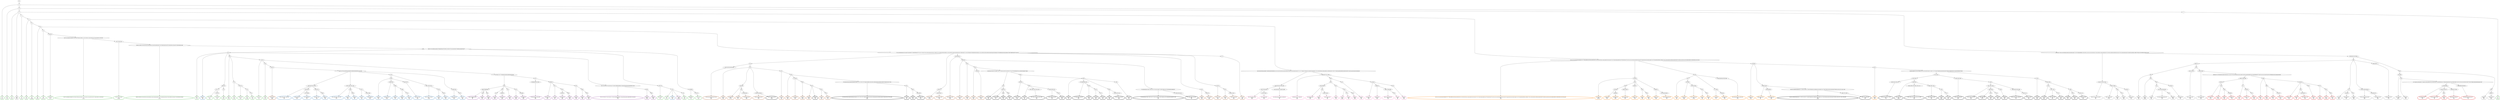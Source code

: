 digraph T {
	{
		rank=same
		493 [penwidth=3,colorscheme=set19,color=3,label="0_P\nP\n6.4%"]
		491 [penwidth=3,colorscheme=set19,color=3,label="1;3_P\nP\n7.6%"]
		489 [penwidth=3,colorscheme=set19,color=3,label="5_P\nP\n4.5%"]
		487 [penwidth=3,colorscheme=set19,color=3,label="7_P\nP\n5.1%"]
		485 [penwidth=3,colorscheme=set19,color=3,label="11_P\nP\n4.1%"]
		483 [penwidth=3,colorscheme=set19,color=3,label="15_P\nP\n0.069%"]
		481 [penwidth=3,colorscheme=set19,color=3,label="20_P\nP\n0.97%"]
		479 [penwidth=3,colorscheme=set19,color=3,label="22_P\nP\n0.077%"]
		477 [penwidth=3,colorscheme=set19,color=3,label="24;28;32_P\nP\n0.11%"]
		475 [penwidth=3,colorscheme=set19,color=3,label="34;37;41;46;48;52;66;69;75;87;95;97;99;102;108;111;113;118;121;124;130;132;137;140;149;151;159;162_P\nP\n0.14%"]
		473 [penwidth=3,colorscheme=set19,color=3,label="176;179;182;193_P\nP\n0.065%"]
		471 [penwidth=3,colorscheme=set19,color=3,label="198;201;208;213;216;220;225;229;238;241;245;256;266;269;273;276;280;285;292;297;305;309;313;324;327;329;338;342;348_P\nP\n0.15%"]
		468 [penwidth=3,colorscheme=set19,color=3,label="681_P\nP\n4.1%"]
		465 [penwidth=3,colorscheme=set19,color=3,label="707;717_P\nP\n1.2%"]
		463 [penwidth=3,colorscheme=set19,color=3,label="724;733_P\nP\n5.7%"]
		461 [penwidth=3,colorscheme=set19,color=3,label="716_P\nP\n9.2%"]
		459 [penwidth=3,colorscheme=set19,color=3,label="695_P\nP\n3.9%"]
		457 [penwidth=3,colorscheme=set19,color=3,label="701_P\nP\n2.9%"]
		455 [penwidth=3,colorscheme=set19,color=3,label="706;715_P\nP\n4.3%"]
		453 [penwidth=3,colorscheme=set19,color=3,label="732_P\nP\n0.19%"]
		451 [penwidth=3,colorscheme=set19,color=3,label="741_P\nP\n7.2%"]
		449 [penwidth=3,colorscheme=set19,color=3,label="714;731_P\nP\n1.1%"]
		447 [penwidth=3,colorscheme=set19,color=3,label="740_P\nP\n6.2%"]
		445 [penwidth=3,colorscheme=set19,color=3,label="687;700_P\nP\n2.7%"]
		443 [penwidth=3,colorscheme=set19,color=3,label="723_P\nP\n4.7%"]
		441 [penwidth=3,colorscheme=set19,color=3,label="729_P\nP\n5.4%"]
		439 [penwidth=3,colorscheme=set19,color=3,label="694;699_P\nP\n1.2%"]
		437 [penwidth=3,colorscheme=set19,color=3,label="704;712_P\nP\n5.5%"]
		435 [penwidth=3,colorscheme=set19,color=3,label="2_P\nP\n5.6%"]
		434 [penwidth=3,colorscheme=set19,color=2,label="681_M1\nM1\n1.8%"]
		430 [penwidth=3,colorscheme=set19,color=2,label="1026;1030;1037;1042_M1\nM1\n2.1%"]
		428 [penwidth=3,colorscheme=set19,color=2,label="1049;1065_M1\nM1\n4.2%"]
		426 [penwidth=3,colorscheme=set19,color=2,label="1073;1089_M1\nM1\n11%"]
		424 [penwidth=3,colorscheme=set19,color=2,label="1058;1072_M1\nM1\n2.9%"]
		422 [penwidth=3,colorscheme=set19,color=2,label="1083_M1\nM1\n7.6%"]
		420 [penwidth=3,colorscheme=set19,color=2,label="1032;1036;1041;1057_M1\nM1\n3.7%"]
		418 [penwidth=3,colorscheme=set19,color=2,label="1064_M1\nM1\n2.2%"]
		416 [penwidth=3,colorscheme=set19,color=2,label="1082_M1\nM1\n6%"]
		414 [penwidth=3,colorscheme=set19,color=2,label="1071_M1\nM1\n1.2%"]
		412 [penwidth=3,colorscheme=set19,color=2,label="1081;1096_M1\nM1\n5.5%"]
		409 [penwidth=3,colorscheme=set19,color=2,label="1040_M1\nM1\n3.2%"]
		407 [penwidth=3,colorscheme=set19,color=2,label="1048;1056_M1\nM1\n0.32%"]
		405 [penwidth=3,colorscheme=set19,color=2,label="1080_M1\nM1\n4.7%"]
		403 [penwidth=3,colorscheme=set19,color=2,label="1088_M1\nM1\n3.9%"]
		401 [penwidth=3,colorscheme=set19,color=2,label="1101_M1\nM1\n7.4%"]
		399 [penwidth=3,colorscheme=set19,color=2,label="1063;1079_M1\nM1\n5.4%"]
		397 [penwidth=3,colorscheme=set19,color=2,label="1047;1055;1070_M1\nM1\n0.22%"]
		395 [penwidth=3,colorscheme=set19,color=2,label="1078_M1\nM1\n8.3%"]
		393 [penwidth=3,colorscheme=set19,color=2,label="1095_M1\nM1\n6.2%"]
		391 [penwidth=3,colorscheme=set19,color=2,label="1046;1054_M1\nM1\n4.3%"]
		389 [penwidth=3,colorscheme=set19,color=2,label="1087_M1\nM1\n5.8%"]
		388 [penwidth=3,colorscheme=set19,color=2,label="723_M1\nM1\n2.4%"]
		384 [penwidth=3,colorscheme=set19,color=8,label="387;397;406;416_M2\nM2\n3.9%"]
		382 [penwidth=3,colorscheme=set19,color=8,label="427;451;458_M2\nM2\n5.7%"]
		380 [penwidth=3,colorscheme=set19,color=8,label="415;426;450;457;468;476;490_M2\nM2\n7%"]
		378 [penwidth=3,colorscheme=set19,color=8,label="356;360;372;377;380_M2\nM2\n4.4%"]
		374 [penwidth=3,colorscheme=set19,color=8,label="425;436;444_M2\nM2\n4.2%"]
		372 [penwidth=3,colorscheme=set19,color=8,label="449_M2\nM2\n2.5%"]
		370 [penwidth=3,colorscheme=set19,color=8,label="456;475;481_M2\nM2\n11%"]
		368 [penwidth=3,colorscheme=set19,color=8,label="443_M2\nM2\n2.1%"]
		366 [penwidth=3,colorscheme=set19,color=8,label="467_M2\nM2\n0.65%"]
		364 [penwidth=3,colorscheme=set19,color=8,label="474_M2\nM2\n11%"]
		362 [penwidth=3,colorscheme=set19,color=8,label="489_M2\nM2\n6.8%"]
		360 [penwidth=3,colorscheme=set19,color=8,label="435_M2\nM2\n13%"]
		358 [penwidth=3,colorscheme=set19,color=8,label="424;434_M2\nM2\n2.2%"]
		356 [penwidth=3,colorscheme=set19,color=8,label="448;455_M2\nM2\n9.4%"]
		354 [penwidth=3,colorscheme=set19,color=8,label="466;473;480;488_M2\nM2\n1.4%"]
		352 [penwidth=3,colorscheme=set19,color=8,label="502_M2\nM2\n6%"]
		350 [penwidth=3,colorscheme=set19,color=8,label="465_M2\nM2\n8.5%"]
		347 [penwidth=3,colorscheme=set19,color=9,label="334;337;341;347;352_M3\nM3\n3%"]
		345 [penwidth=3,colorscheme=set19,color=9,label="362;370;384_M3\nM3\n0.71%"]
		343 [penwidth=3,colorscheme=set19,color=9,label="395_M3\nM3\n2.3%"]
		341 [penwidth=3,colorscheme=set19,color=9,label="413_M3\nM3\n5.4%"]
		339 [penwidth=3,colorscheme=set19,color=9,label="440;447_M3\nM3\n5%"]
		334 [penwidth=3,colorscheme=set19,color=9,label="383_M3\nM3\n1.8%"]
		332 [penwidth=3,colorscheme=set19,color=9,label="394_M3\nM3\n0.88%"]
		329 [penwidth=3,colorscheme=set19,color=9,label="412_M3\nM3\n1.8%"]
		327 [penwidth=3,colorscheme=set19,color=9,label="421;433;439;446;462_M3\nM3\n1.1%"]
		325 [penwidth=3,colorscheme=set19,color=9,label="484_M3\nM3\n5.3%"]
		323 [penwidth=3,colorscheme=set19,color=9,label="420;432_M3\nM3\n5%"]
		320 [penwidth=3,colorscheme=set19,color=9,label="401;411;431_M3\nM3\n7.5%"]
		318 [penwidth=3,colorscheme=set19,color=9,label="410;419;430_M3\nM3\n6.2%"]
		316 [penwidth=3,colorscheme=set19,color=9,label="373_M3\nM3\n3.4%"]
		314 [penwidth=3,colorscheme=set19,color=9,label="382;392_M3\nM3\n11%"]
		312 [penwidth=3,colorscheme=set19,color=9,label="418_M3\nM3\n5.9%"]
		310 [penwidth=3,colorscheme=set19,color=9,label="378;391;400;409;429_M3\nM3\n4.6%"]
		308 [penwidth=3,colorscheme=set19,color=9,label="445;460;470_M3\nM3\n5.9%"]
		306 [penwidth=3,colorscheme=set19,color=9,label="390;408;437_M3\nM3\n5.1%"]
		303 [penwidth=3,colorscheme=set19,color=9,label="381;389_M3\nM3\n0.61%"]
		301 [penwidth=3,colorscheme=set19,color=9,label="399_M3\nM3\n5.2%"]
		299 [penwidth=3,colorscheme=set19,color=9,label="388_M3\nM3\n2.3%"]
		297 [penwidth=3,colorscheme=set19,color=9,label="398;407_M3\nM3\n6.5%"]
		296 [penwidth=3,colorscheme=set19,color=9,label="5_M3\nM3\n3.3%"]
		295 [penwidth=3,colorscheme=set19,color=7,label="758;762_M4\nM4\n0.38%"]
		291 [penwidth=3,colorscheme=set19,color=7,label="522;525;535;565;583;597_M4\nM4\n5.9%"]
		289 [penwidth=3,colorscheme=set19,color=7,label="524_M4\nM4\n3.5%"]
		287 [penwidth=3,colorscheme=set19,color=7,label="534;538_M4\nM4\n0.77%"]
		285 [penwidth=3,colorscheme=set19,color=7,label="564_M4\nM4\n3%"]
		283 [penwidth=3,colorscheme=set19,color=7,label="576;582;623_M4\nM4\n6.8%"]
		281 [penwidth=3,colorscheme=set19,color=7,label="543;555;563;581_M4\nM4\n5.1%"]
		279 [penwidth=3,colorscheme=set19,color=7,label="547_M4\nM4\n1.4%"]
		277 [penwidth=3,colorscheme=set19,color=7,label="562_M4\nM4\n2.6%"]
		275 [penwidth=3,colorscheme=set19,color=7,label="575;580_M4\nM4\n3.5%"]
		273 [penwidth=3,colorscheme=set19,color=7,label="596_M4\nM4\n0.25%"]
		271 [penwidth=3,colorscheme=set19,color=7,label="605_M4\nM4\n3.4%"]
		269 [penwidth=3,colorscheme=set19,color=7,label="613_M4\nM4\n5.3%"]
		267 [penwidth=3,colorscheme=set19,color=7,label="622_M4\nM4\n5.1%"]
		265 [penwidth=3,colorscheme=set19,color=7,label="530;537_M4\nM4\n0.72%"]
		263 [penwidth=3,colorscheme=set19,color=7,label="542;561;621_M4\nM4\n7.5%"]
		261 [penwidth=3,colorscheme=set19,color=7,label="533;536;541_M4\nM4\n0.32%"]
		259 [penwidth=3,colorscheme=set19,color=7,label="546;554_M4\nM4\n3.8%"]
		257 [penwidth=3,colorscheme=set19,color=7,label="593_M4\nM4\n2.7%"]
		255 [penwidth=3,colorscheme=set19,color=7,label="612_M4\nM4\n6.4%"]
		253 [penwidth=3,colorscheme=set19,color=7,label="631;641_M4\nM4\n5.2%"]
		251 [penwidth=3,colorscheme=set19,color=7,label="540_M4\nM4\n2.9%"]
		249 [penwidth=3,colorscheme=set19,color=7,label="560;573_M4\nM4\n6.8%"]
		247 [penwidth=3,colorscheme=set19,color=7,label="553;572_M4\nM4\n2.6%"]
		245 [penwidth=3,colorscheme=set19,color=7,label="592_M4\nM4\n1.1%"]
		243 [penwidth=3,colorscheme=set19,color=7,label="603;611;619_M4\nM4\n6.2%"]
		241 [penwidth=3,colorscheme=set19,color=7,label="571_M4\nM4\n6.9%"]
		239 [penwidth=3,colorscheme=set19,color=5,label="8;10;12;13;14;35;43;50;58;60;70;77;79;81;89;92;100;104;106;109;115;119;129;133;141;144;148;150;155;165;173;175;183;184;188;192;197;200;203;207;210;212;215;219;224;228;232;235;237;244;250;252;255;262;264;272;275;294;296;299;301;308;317;321;323;326;332;339;343;349;359;375;403;414;422;441;453;485;496;501;506;508;516;519;526_M5\nM5\n1.3%"]
		237 [penwidth=3,colorscheme=set19,color=5,label="544;549_M5\nM5\n0.012%"]
		233 [penwidth=3,colorscheme=set19,color=5,label="578;589_M5\nM5\n3.5%"]
		231 [penwidth=3,colorscheme=set19,color=5,label="628;639_M5\nM5\n6.2%"]
		229 [penwidth=3,colorscheme=set19,color=5,label="609;616;638_M5\nM5\n5.1%"]
		227 [penwidth=3,colorscheme=set19,color=5,label="608;627_M5\nM5\n6.1%"]
		225 [penwidth=3,colorscheme=set19,color=5,label="626_M5\nM5\n1.5%"]
		223 [penwidth=3,colorscheme=set19,color=5,label="654_M5\nM5\n7.4%"]
		221 [penwidth=3,colorscheme=set19,color=5,label="588;601_M5\nM5\n3.8%"]
		219 [penwidth=3,colorscheme=set19,color=5,label="637;645;653;662_M5\nM5\n9%"]
		216 [penwidth=3,colorscheme=set19,color=5,label="567_M5\nM5\n1.4%"]
		214 [penwidth=3,colorscheme=set19,color=5,label="587;600_M5\nM5\n0.34%"]
		212 [penwidth=3,colorscheme=set19,color=5,label="607;615;636_M5\nM5\n0.73%"]
		210 [penwidth=3,colorscheme=set19,color=5,label="661_M5\nM5\n4%"]
		208 [penwidth=3,colorscheme=set19,color=5,label="665_M5\nM5\n5%"]
		206 [penwidth=3,colorscheme=set19,color=5,label="577;586_M5\nM5\n7%"]
		204 [penwidth=3,colorscheme=set19,color=5,label="625;644_M5\nM5\n7.5%"]
		202 [penwidth=3,colorscheme=set19,color=5,label="585;599;606;635;652;660_M5\nM5\n6.7%"]
		200 [penwidth=3,colorscheme=set19,color=5,label="566;584_M5\nM5\n5.2%"]
		198 [penwidth=3,colorscheme=set19,color=5,label="598;614;634_M5\nM5\n3%"]
		196 [penwidth=3,colorscheme=set19,color=5,label="650;659;664_M5\nM5\n5.6%"]
		194 [penwidth=3,colorscheme=set19,color=5,label="624_M5\nM5\n9.5%"]
		190 [penwidth=3,colorscheme=set19,color=4,label="864;879;888;895_M6\nM6\n2%"]
		188 [penwidth=3,colorscheme=set19,color=4,label="949_M6\nM6\n6%"]
		186 [penwidth=3,colorscheme=set19,color=4,label="962_M6\nM6\n8.9%"]
		183 [penwidth=3,colorscheme=set19,color=4,label="914_M6\nM6\n6.5%"]
		181 [penwidth=3,colorscheme=set19,color=4,label="926;935_M6\nM6\n6.4%"]
		179 [penwidth=3,colorscheme=set19,color=4,label="913_M6\nM6\n7.9%"]
		177 [penwidth=3,colorscheme=set19,color=4,label="925_M6\nM6\n4.6%"]
		175 [penwidth=3,colorscheme=set19,color=4,label="934;948_M6\nM6\n8.4%"]
		172 [penwidth=3,colorscheme=set19,color=4,label="878;894;902;912;924_M6\nM6\n5.9%"]
		170 [penwidth=3,colorscheme=set19,color=4,label="893;901_M6\nM6\n4.2%"]
		168 [penwidth=3,colorscheme=set19,color=4,label="911_M6\nM6\n5%"]
		165 [penwidth=3,colorscheme=set19,color=4,label="947;961_M6\nM6\n10%"]
		163 [penwidth=3,colorscheme=set19,color=4,label="960_M6\nM6\n6.6%"]
		161 [penwidth=3,colorscheme=set19,color=4,label="933_M6\nM6\n1.3%"]
		159 [penwidth=3,colorscheme=set19,color=4,label="946_M6\nM6\n1.6%"]
		157 [penwidth=3,colorscheme=set19,color=4,label="959_M6\nM6\n5.4%"]
		155 [penwidth=3,colorscheme=set19,color=4,label="705;713;730;747;752;756;761;776;783;789;804;809;817;824;833;845;861;866;908;921;943_M6\nM6\n2.7%"]
		153 [penwidth=3,colorscheme=set19,color=4,label="969_M6\nM6\n0.31%"]
		151 [penwidth=3,colorscheme=set19,color=4,label="980_M6\nM6\n5.9%"]
		150 [penwidth=3,colorscheme=set19,color=4,label="723_M6\nM6\n0.002%"]
		146 [penwidth=3,colorscheme=set19,color=1,label="897;905_M7\nM7\n6.7%"]
		144 [penwidth=3,colorscheme=set19,color=1,label="918_M7\nM7\n0.72%"]
		142 [penwidth=3,colorscheme=set19,color=1,label="938_M7\nM7\n8.4%"]
		140 [penwidth=3,colorscheme=set19,color=1,label="964;982_M7\nM7\n7.2%"]
		138 [penwidth=3,colorscheme=set19,color=1,label="917_M7\nM7\n3.1%"]
		136 [penwidth=3,colorscheme=set19,color=1,label="928;937_M7\nM7\n1.1%"]
		134 [penwidth=3,colorscheme=set19,color=1,label="952_M7\nM7\n9.2%"]
		132 [penwidth=3,colorscheme=set19,color=1,label="880_M7\nM7\n1.4%"]
		130 [penwidth=3,colorscheme=set19,color=1,label="889_M7\nM7\n0.41%"]
		128 [penwidth=3,colorscheme=set19,color=1,label="896_M7\nM7\n4%"]
		126 [penwidth=3,colorscheme=set19,color=1,label="916;927_M7\nM7\n6.5%"]
		124 [penwidth=3,colorscheme=set19,color=1,label="904;915_M7\nM7\n3.3%"]
		122 [penwidth=3,colorscheme=set19,color=1,label="936_M7\nM7\n6%"]
		120 [penwidth=3,colorscheme=set19,color=1,label="951;963;971_M7\nM7\n5.9%"]
		118 [penwidth=3,colorscheme=set19,color=1,label="950_M7\nM7\n6.2%"]
		116 [penwidth=3,colorscheme=set19,color=1,label="970_M7\nM7\n0.38%"]
		114 [penwidth=3,colorscheme=set19,color=1,label="981_M7\nM7\n0.42%"]
		112 [penwidth=3,colorscheme=set19,color=1,label="993_M7\nM7\n5.4%"]
		109 [penwidth=3,colorscheme=set19,color=1,label="874;883;906_M7\nM7\n2.5%"]
		107 [penwidth=3,colorscheme=set19,color=1,label="919;941;954;973_M7\nM7\n3%"]
		105 [penwidth=3,colorscheme=set19,color=1,label="984_M7\nM7\n5.4%"]
		103 [penwidth=3,colorscheme=set19,color=1,label="940;965;972;983_M7\nM7\n5.2%"]
		101 [penwidth=3,colorscheme=set19,color=1,label="882;898;929;939;953_M7\nM7\n7.5%"]
		100 [penwidth=3,colorscheme=set19,color=10,label="543;555;563;581_M8\nM8\n0.45%"]
		99 [penwidth=3,colorscheme=set19,color=10,label="605_M8\nM8\n1.4%"]
		97 [penwidth=3,colorscheme=set19,color=10,label="579;595;633;642;648;658;684;692;698;710;721;781;787;794;801;808;815;822;831;836;840;855;859;862;869;876;885;891;907;920_M8\nM8\n0.29%"]
		95 [penwidth=3,colorscheme=set19,color=10,label="974_M8\nM8\n1.5%"]
		93 [penwidth=3,colorscheme=set19,color=10,label="985_M8\nM8\n3.4%"]
		91 [penwidth=3,colorscheme=set19,color=10,label="994;1000_M8\nM8\n6.2%"]
		89 [penwidth=3,colorscheme=set19,color=10,label="574;594;604;647;691;709;720;737;745;754;768;774;780;786;821;827;839;849;854;868;957_M8\nM8\n0.7%"]
		87 [penwidth=3,colorscheme=set19,color=10,label="977;989;1006;1015_M8\nM8\n7.6%"]
		84 [penwidth=3,colorscheme=set19,color=10,label="930_M8\nM8\n4.4%"]
		82 [penwidth=3,colorscheme=set19,color=10,label="956;976_M8\nM8\n3%"]
		80 [penwidth=3,colorscheme=set19,color=10,label="988_M8\nM8\n5.2%"]
		78 [penwidth=3,colorscheme=set19,color=10,label="998_M8\nM8\n7.1%"]
		75 [penwidth=3,colorscheme=set19,color=10,label="955;967_M8\nM8\n0.25%"]
		73 [penwidth=3,colorscheme=set19,color=10,label="987_M8\nM8\n1.3%"]
		71 [penwidth=3,colorscheme=set19,color=10,label="997;1005;1010;1019;1021_M8\nM8\n5.4%"]
		69 [penwidth=3,colorscheme=set19,color=10,label="1004;1009;1014_M8\nM8\n4.1%"]
		67 [penwidth=3,colorscheme=set19,color=10,label="1018_M8\nM8\n5.3%"]
		65 [penwidth=3,colorscheme=set19,color=10,label="966_M8\nM8\n1.7%"]
		63 [penwidth=3,colorscheme=set19,color=10,label="975;986;996;1003_M8\nM8\n9.3%"]
		61 [penwidth=3,colorscheme=set19,color=10,label="1008_M8\nM8\n1.3%"]
		59 [penwidth=3,colorscheme=set19,color=10,label="1013_M8\nM8\n4.4%"]
		57 [penwidth=3,colorscheme=set19,color=10,label="1017_M8\nM8\n8.7%"]
		55 [penwidth=3,colorscheme=set19,color=10,label="995_M8\nM8\n3.6%"]
		53 [penwidth=3,colorscheme=set19,color=10,label="1002;1007;1012_M8\nM8\n6.8%"]
		51 [penwidth=3,colorscheme=set19,color=10,label="1001_M8\nM8\n6.7%"]
		49 [penwidth=3,colorscheme=set19,color=10,label="643;651;669;680;686;693;711;739;755;760;772;788;796;803;812;838;841;851;863;871;877;887;900;910;922;932;945;979;992;1023;1027;1031;1033_M9\nM9\n0.69%"]
		47 [penwidth=3,colorscheme=set19,color=10,label="1066;1074;1090_M9\nM9\n9.7%"]
		42 [penwidth=3,colorscheme=set19,color=10,label="1039;1045;1053;1077_M9\nM9\n7.1%"]
		40 [penwidth=3,colorscheme=set19,color=10,label="1044;1052_M9\nM9\n0.48%"]
		38 [penwidth=3,colorscheme=set19,color=10,label="1062;1069;1076;1094;1105;1112_M9\nM9\n6.4%"]
		36 [penwidth=3,colorscheme=set19,color=10,label="1068;1093;1100_M9\nM9\n3.5%"]
		34 [penwidth=3,colorscheme=set19,color=10,label="1104_M9\nM9\n0.69%"]
		32 [penwidth=3,colorscheme=set19,color=10,label="1111_M9\nM9\n6.1%"]
		30 [penwidth=3,colorscheme=set19,color=10,label="1028;1034;1038_M9\nM9\n0.87%"]
		27 [penwidth=3,colorscheme=set19,color=10,label="1051;1061;1067_M9\nM9\n4.5%"]
		25 [penwidth=3,colorscheme=set19,color=10,label="1086;1099_M9\nM9\n0.27%"]
		23 [penwidth=3,colorscheme=set19,color=10,label="1103_M9\nM9\n10%"]
		21 [penwidth=3,colorscheme=set19,color=10,label="1110_M9\nM9\n7.7%"]
		19 [penwidth=3,colorscheme=set19,color=10,label="1109_M9\nM9\n5.9%"]
		17 [penwidth=3,colorscheme=set19,color=10,label="1060;1085;1092;1098_M9\nM9\n2.1%"]
		15 [penwidth=3,colorscheme=set19,color=10,label="1108;1114_M9\nM9\n5.4%"]
		13 [penwidth=3,colorscheme=set19,color=10,label="1024_M9\nM9\n4.8%"]
		10 [penwidth=3,colorscheme=set19,color=10,label="1075_M9\nM9\n0.81%"]
		8 [penwidth=3,colorscheme=set19,color=10,label="1097;1102_M9\nM9\n2.5%"]
		6 [penwidth=3,colorscheme=set19,color=10,label="1107_M9\nM9\n6.9%"]
		4 [penwidth=3,colorscheme=set19,color=10,label="1084_M9\nM9\n2.4%"]
		2 [penwidth=3,colorscheme=set19,color=10,label="1091_M9\nM9\n5.9%"]
		0 [penwidth=3,colorscheme=set19,color=10,label="1106;1113_M9\nM9\n5.5%"]
	}
	495 [label="GL"]
	494 [label="0"]
	492 [label="1;3"]
	490 [label="5"]
	488 [label="7"]
	486 [label="11"]
	484 [label="15"]
	482 [label="20"]
	480 [label="22"]
	478 [label="24;28;32"]
	476 [label="34;37;41;46;48;52;66;69;75;87;95;97;99;102;108;111;113;118;121;124;130;132;137;140;149;151;159;162"]
	474 [label="176;179;182;193"]
	472 [label="198;201;208;213;216;220;225;229;238;241;245;256;266;269;273;276;280;285;292;297;305;309;313;324;327;329;338;342;348"]
	470 [label="363;371;374;385;454;463;479;486;493;497;509;512;520;527;531;545;550;557;569;610;629;676;677"]
	469 [label="681"]
	467 [label="688;702"]
	466 [label="707;717"]
	464 [label="724;733"]
	462 [label="716"]
	460 [label="695"]
	458 [label="701"]
	456 [label="706;715"]
	454 [label="732"]
	452 [label="741"]
	450 [label="714;731"]
	448 [label="740"]
	446 [label="687;700"]
	444 [label="723"]
	442 [label="729"]
	440 [label="694;699"]
	438 [label="704;712"]
	436 [label="2"]
	433 [label="758;762"]
	432 [label="784;791;797;813;829;842;846;867;899;909;990;999;1016;1020"]
	431 [label="1026;1030;1037;1042"]
	429 [label="1049;1065"]
	427 [label="1073;1089"]
	425 [label="1058;1072"]
	423 [label="1083"]
	421 [label="1032;1036;1041;1057"]
	419 [label="1064"]
	417 [label="1082"]
	415 [label="1071"]
	413 [label="1081;1096"]
	411 [label="1035"]
	410 [label="1040"]
	408 [label="1048;1056"]
	406 [label="1080"]
	404 [label="1088"]
	402 [label="1101"]
	400 [label="1063;1079"]
	398 [label="1047;1055;1070"]
	396 [label="1078"]
	394 [label="1095"]
	392 [label="1046;1054"]
	390 [label="1087"]
	387 [label="18;23;26;30;39;44;56;68;71;80;82;84;93;96;98;101;110;116;120;126;134;136;138;142;146;152;156;160;163;167;171;177;180;187;189;191;194;202;204;209;217;221;226;236;242;246;248;251;259;265;267;270;277;282;284;286;289;295;300;303;307;310;314;316;318;319;328;333"]
	386 [label="345;350;354;357;361;365"]
	385 [label="387;397;406;416"]
	383 [label="427;451;458"]
	381 [label="415;426;450;457;468;476;490"]
	379 [label="356;360;372;377;380"]
	377 [label="396"]
	376 [label="405"]
	375 [label="425;436;444"]
	373 [label="449"]
	371 [label="456;475;481"]
	369 [label="443"]
	367 [label="467"]
	365 [label="474"]
	363 [label="489"]
	361 [label="435"]
	359 [label="424;434"]
	357 [label="448;455"]
	355 [label="466;473;480;488"]
	353 [label="502"]
	351 [label="465"]
	349 [label="4;6;9;16;17;19;21;25;29;38;42;49;53;55;59;62;64;67;73;76;78;83;86;88;91;103;105;114;122;125;128;139;147;154;158;161;164;166;168;170;178;181;186;196;199;205;223;227;231;234;240;243;247;249;254;258;261;268;279;281;291;298;302;306;315;331"]
	348 [label="334;337;341;347;352"]
	346 [label="362;370;384"]
	344 [label="395"]
	342 [label="413"]
	340 [label="440;447"]
	338 [label="336;346;351;355;358"]
	337 [label="366"]
	336 [label="369;379"]
	335 [label="383"]
	333 [label="394"]
	331 [label="402"]
	330 [label="412"]
	328 [label="421;433;439;446;462"]
	326 [label="484"]
	324 [label="420;432"]
	322 [label="393"]
	321 [label="401;411;431"]
	319 [label="410;419;430"]
	317 [label="373"]
	315 [label="382;392"]
	313 [label="418"]
	311 [label="378;391;400;409;429"]
	309 [label="445;460;470"]
	307 [label="390;408;437"]
	305 [label="368"]
	304 [label="381;389"]
	302 [label="399"]
	300 [label="388"]
	298 [label="398;407"]
	294 [label="27;31;33;36;40;45;47;51;54;57;61;63;65;72;74;85;90;94;107;112;117;123;127;131;135;143;145;153;157;169;172;174;185;190;195;206;211;214;218;222;230;233;239;253;257;260;263;271;274;278;283;287;288;290;293;304;311;312;320;322;325;330;335;340;344;353;364;367;376;386;404;423;442;464;472;487;498;504;507;510;513"]
	293 [label="518"]
	292 [label="522;525;535;565;583;597"]
	290 [label="524"]
	288 [label="534;538"]
	286 [label="564"]
	284 [label="576;582;623"]
	282 [label="543;555;563;581"]
	280 [label="547"]
	278 [label="562"]
	276 [label="575;580"]
	274 [label="596"]
	272 [label="605"]
	270 [label="613"]
	268 [label="622"]
	266 [label="530;537"]
	264 [label="542;561;621"]
	262 [label="533;536;541"]
	260 [label="546;554"]
	258 [label="593"]
	256 [label="612"]
	254 [label="631;641"]
	252 [label="540"]
	250 [label="560;573"]
	248 [label="553;572"]
	246 [label="592"]
	244 [label="603;611;619"]
	242 [label="571"]
	240 [label="8;10;12;13;14;35;43;50;58;60;70;77;79;81;89;92;100;104;106;109;115;119;129;133;141;144;148;150;155;165;173;175;183;184;188;192;197;200;203;207;210;212;215;219;224;228;232;235;237;244;250;252;255;262;264;272;275;294;296;299;301;308;317;321;323;326;332;339;343;349;359;375;403;414;422;441;453;485;496;501;506;508;516;519;526"]
	238 [label="544;549"]
	236 [label="556"]
	235 [label="568"]
	234 [label="578;589"]
	232 [label="628;639"]
	230 [label="609;616;638"]
	228 [label="608;627"]
	226 [label="626"]
	224 [label="654"]
	222 [label="588;601"]
	220 [label="637;645;653;662"]
	218 [label="548"]
	217 [label="567"]
	215 [label="587;600"]
	213 [label="607;615;636"]
	211 [label="661"]
	209 [label="665"]
	207 [label="577;586"]
	205 [label="625;644"]
	203 [label="585;599;606;635;652;660"]
	201 [label="566;584"]
	199 [label="598;614;634"]
	197 [label="650;659;664"]
	195 [label="624"]
	193 [label="757;766;773;777;790;805;818;825;828;834;852;856"]
	192 [label="860"]
	191 [label="864;879;888;895"]
	189 [label="949"]
	187 [label="962"]
	185 [label="903"]
	184 [label="914"]
	182 [label="926;935"]
	180 [label="913"]
	178 [label="925"]
	176 [label="934;948"]
	174 [label="872"]
	173 [label="878;894;902;912;924"]
	171 [label="893;901"]
	169 [label="911"]
	167 [label="923"]
	166 [label="947;961"]
	164 [label="960"]
	162 [label="933"]
	160 [label="946"]
	158 [label="959"]
	156 [label="705;713;730;747;752;756;761;776;783;789;804;809;817;824;833;845;861;866;908;921;943"]
	154 [label="969"]
	152 [label="980"]
	149 [label="438;461;471;478;483;492;495;500;503;511;515;517;521;523;529;532;552;559;570;591;618;656;666;670;674;683;689;697;708;726;735;743;749;764;793;799;806;810;814;844;853;858"]
	148 [label="865;873;881;890"]
	147 [label="897;905"]
	145 [label="918"]
	143 [label="938"]
	141 [label="964;982"]
	139 [label="917"]
	137 [label="928;937"]
	135 [label="952"]
	133 [label="880"]
	131 [label="889"]
	129 [label="896"]
	127 [label="916;927"]
	125 [label="904;915"]
	123 [label="936"]
	121 [label="951;963;971"]
	119 [label="950"]
	117 [label="970"]
	115 [label="981"]
	113 [label="993"]
	111 [label="417;428;452;459;469;477;482;491;494;499;505;514;528;539;551;558;590;602;617;630;640;646;655;673;678;682;696;718;725;734;742;748;763;769;778;792;798;819;826;830;843;847;857"]
	110 [label="874;883;906"]
	108 [label="919;941;954;973"]
	106 [label="984"]
	104 [label="940;965;972;983"]
	102 [label="882;898;929;939;953"]
	98 [label="579;595;633;642;648;658;684;692;698;710;721;781;787;794;801;808;815;822;831;836;840;855;859;862;869;876;885;891;907;920"]
	96 [label="974"]
	94 [label="985"]
	92 [label="994;1000"]
	90 [label="574;594;604;647;691;709;720;737;745;754;768;774;780;786;821;827;839;849;854;868;957"]
	88 [label="977;989;1006;1015"]
	86 [label="620;632;657;667;671;690;719;727;736;744;750;753;759;767;770;779;785;800;807;811;820;835;848;875;884"]
	85 [label="930"]
	83 [label="956;976"]
	81 [label="988"]
	79 [label="998"]
	77 [label="942"]
	76 [label="955;967"]
	74 [label="987"]
	72 [label="997;1005;1010;1019;1021"]
	70 [label="1004;1009;1014"]
	68 [label="1018"]
	66 [label="966"]
	64 [label="975;986;996;1003"]
	62 [label="1008"]
	60 [label="1013"]
	58 [label="1017"]
	56 [label="995"]
	54 [label="1002;1007;1012"]
	52 [label="1001"]
	50 [label="643;651;669;680;686;693;711;739;755;760;772;788;796;803;812;838;841;851;863;871;877;887;900;910;922;932;945;979;992;1023;1027;1031;1033"]
	48 [label="1066;1074;1090"]
	46 [label="649;663;668;672;675;679;685;703;722;728;738;746;751;765;771;775;782;795;802;816;823;832;837;850;870;886;892;931;944;958;968;978;991"]
	45 [label="1011;1022"]
	44 [label="1025;1029"]
	43 [label="1039;1045;1053;1077"]
	41 [label="1044;1052"]
	39 [label="1062;1069;1076;1094;1105;1112"]
	37 [label="1068;1093;1100"]
	35 [label="1104"]
	33 [label="1111"]
	31 [label="1028;1034;1038"]
	29 [label="1043"]
	28 [label="1051;1061;1067"]
	26 [label="1086;1099"]
	24 [label="1103"]
	22 [label="1110"]
	20 [label="1109"]
	18 [label="1060;1085;1092;1098"]
	16 [label="1108;1114"]
	14 [label="1024"]
	12 [label="1050;1059"]
	11 [label="1075"]
	9 [label="1097;1102"]
	7 [label="1107"]
	5 [label="1084"]
	3 [label="1091"]
	1 [label="1106;1113"]
	495 -> 494
	494 -> 493
	494 -> 492
	494 -> 436
	492 -> 491
	492 -> 490
	492 -> 349
	490 -> 489
	490 -> 488
	490 -> 296
	490 -> 240
	488 -> 487
	488 -> 486
	486 -> 485
	486 -> 484
	486 -> 387
	484 -> 483
	484 -> 482
	482 -> 481
	482 -> 480
	482 -> 294
	480 -> 479
	480 -> 478
	478 -> 477
	478 -> 476
	476 -> 475
	476 -> 474
	474 -> 473
	474 -> 472
	472 -> 471
	472 -> 470
	470 -> 469
	470 -> 446
	470 -> 440
	469 -> 468
	469 -> 467
	469 -> 460
	469 -> 434
	469 -> 156
	467 -> 466
	467 -> 462
	466 -> 465
	466 -> 464
	464 -> 463
	462 -> 461
	460 -> 459
	460 -> 458
	460 -> 450
	458 -> 457
	458 -> 456
	456 -> 455
	456 -> 454
	454 -> 453
	454 -> 452
	452 -> 451
	450 -> 449
	450 -> 448
	450 -> 193
	448 -> 447
	448 -> 433
	446 -> 445
	446 -> 444
	444 -> 443
	444 -> 442
	444 -> 388
	444 -> 150
	442 -> 441
	440 -> 439
	440 -> 438
	438 -> 437
	436 -> 435
	433 -> 432
	433 -> 295
	432 -> 431
	432 -> 421
	432 -> 411
	432 -> 392
	431 -> 430
	431 -> 429
	431 -> 425
	429 -> 428
	429 -> 427
	427 -> 426
	425 -> 424
	425 -> 423
	423 -> 422
	421 -> 420
	421 -> 419
	421 -> 415
	419 -> 418
	419 -> 417
	417 -> 416
	415 -> 414
	415 -> 413
	413 -> 412
	411 -> 410
	411 -> 398
	410 -> 409
	410 -> 408
	410 -> 400
	408 -> 407
	408 -> 406
	406 -> 405
	406 -> 404
	404 -> 403
	404 -> 402
	402 -> 401
	400 -> 399
	398 -> 397
	398 -> 396
	396 -> 395
	396 -> 394
	394 -> 393
	392 -> 391
	392 -> 390
	390 -> 389
	387 -> 386
	387 -> 379
	386 -> 385
	386 -> 381
	385 -> 384
	385 -> 383
	383 -> 382
	381 -> 380
	379 -> 378
	379 -> 377
	379 -> 359
	377 -> 376
	377 -> 361
	376 -> 375
	376 -> 369
	375 -> 374
	375 -> 373
	373 -> 372
	373 -> 371
	371 -> 370
	369 -> 368
	369 -> 367
	367 -> 366
	367 -> 365
	367 -> 363
	365 -> 364
	363 -> 362
	361 -> 360
	359 -> 358
	359 -> 357
	359 -> 351
	357 -> 356
	357 -> 355
	355 -> 354
	355 -> 353
	353 -> 352
	351 -> 350
	349 -> 348
	349 -> 338
	348 -> 347
	348 -> 346
	346 -> 345
	346 -> 344
	346 -> 340
	344 -> 343
	344 -> 342
	342 -> 341
	340 -> 339
	338 -> 337
	338 -> 305
	337 -> 336
	337 -> 317
	337 -> 311
	337 -> 307
	336 -> 335
	336 -> 322
	335 -> 334
	335 -> 333
	333 -> 332
	333 -> 331
	331 -> 330
	331 -> 324
	330 -> 329
	330 -> 328
	328 -> 327
	328 -> 326
	326 -> 325
	324 -> 323
	322 -> 321
	322 -> 319
	321 -> 320
	319 -> 318
	319 -> 149
	317 -> 316
	317 -> 315
	317 -> 313
	315 -> 314
	313 -> 312
	311 -> 310
	311 -> 309
	309 -> 308
	307 -> 306
	305 -> 304
	305 -> 300
	304 -> 303
	304 -> 302
	302 -> 301
	302 -> 111
	300 -> 299
	300 -> 298
	298 -> 297
	294 -> 293
	294 -> 266
	294 -> 262
	294 -> 252
	294 -> 248
	294 -> 242
	293 -> 292
	293 -> 290
	292 -> 291
	290 -> 289
	290 -> 288
	290 -> 282
	290 -> 280
	288 -> 287
	288 -> 286
	286 -> 285
	286 -> 284
	284 -> 283
	282 -> 281
	282 -> 100
	280 -> 279
	280 -> 278
	278 -> 277
	278 -> 276
	278 -> 98
	276 -> 275
	276 -> 274
	274 -> 273
	274 -> 272
	272 -> 271
	272 -> 270
	272 -> 99
	270 -> 269
	270 -> 268
	268 -> 267
	266 -> 265
	266 -> 264
	264 -> 263
	262 -> 261
	262 -> 260
	260 -> 259
	260 -> 258
	260 -> 90
	258 -> 257
	258 -> 256
	256 -> 255
	256 -> 254
	256 -> 86
	254 -> 253
	252 -> 251
	252 -> 250
	250 -> 249
	248 -> 247
	248 -> 246
	246 -> 245
	246 -> 244
	244 -> 243
	242 -> 241
	240 -> 239
	240 -> 238
	240 -> 218
	240 -> 201
	238 -> 237
	238 -> 236
	238 -> 222
	236 -> 235
	236 -> 228
	236 -> 226
	235 -> 234
	235 -> 230
	234 -> 233
	234 -> 232
	232 -> 231
	230 -> 229
	228 -> 227
	226 -> 225
	226 -> 224
	224 -> 223
	222 -> 221
	222 -> 220
	220 -> 219
	218 -> 217
	218 -> 207
	218 -> 203
	217 -> 216
	217 -> 215
	215 -> 214
	215 -> 213
	213 -> 212
	213 -> 211
	211 -> 210
	211 -> 209
	209 -> 208
	207 -> 206
	207 -> 205
	205 -> 204
	203 -> 202
	201 -> 200
	201 -> 199
	201 -> 195
	199 -> 198
	199 -> 197
	199 -> 50
	197 -> 196
	195 -> 194
	195 -> 46
	193 -> 192
	193 -> 174
	192 -> 191
	192 -> 185
	192 -> 180
	192 -> 178
	191 -> 190
	191 -> 189
	191 -> 187
	189 -> 188
	187 -> 186
	185 -> 184
	185 -> 182
	184 -> 183
	182 -> 181
	180 -> 179
	178 -> 177
	178 -> 176
	176 -> 175
	174 -> 173
	174 -> 171
	173 -> 172
	171 -> 170
	171 -> 169
	171 -> 162
	169 -> 168
	169 -> 167
	167 -> 166
	167 -> 164
	166 -> 165
	164 -> 163
	162 -> 161
	162 -> 160
	160 -> 159
	160 -> 158
	158 -> 157
	156 -> 155
	156 -> 154
	154 -> 153
	154 -> 152
	152 -> 151
	149 -> 148
	149 -> 133
	148 -> 147
	148 -> 139
	147 -> 146
	147 -> 145
	145 -> 144
	145 -> 143
	143 -> 142
	143 -> 141
	141 -> 140
	139 -> 138
	139 -> 137
	137 -> 136
	137 -> 135
	135 -> 134
	133 -> 132
	133 -> 131
	133 -> 125
	131 -> 130
	131 -> 129
	129 -> 128
	129 -> 127
	127 -> 126
	125 -> 124
	125 -> 123
	125 -> 119
	125 -> 117
	123 -> 122
	123 -> 121
	121 -> 120
	119 -> 118
	117 -> 116
	117 -> 115
	115 -> 114
	115 -> 113
	113 -> 112
	111 -> 110
	111 -> 102
	110 -> 109
	110 -> 108
	110 -> 104
	108 -> 107
	108 -> 106
	106 -> 105
	104 -> 103
	102 -> 101
	98 -> 97
	98 -> 96
	96 -> 95
	96 -> 94
	94 -> 93
	94 -> 92
	92 -> 91
	90 -> 89
	90 -> 88
	88 -> 87
	86 -> 85
	86 -> 77
	85 -> 84
	85 -> 83
	83 -> 82
	83 -> 81
	83 -> 79
	81 -> 80
	79 -> 78
	77 -> 76
	77 -> 66
	76 -> 75
	76 -> 74
	74 -> 73
	74 -> 72
	74 -> 70
	72 -> 71
	70 -> 69
	70 -> 68
	68 -> 67
	66 -> 65
	66 -> 64
	66 -> 56
	66 -> 52
	64 -> 63
	64 -> 62
	62 -> 61
	62 -> 60
	60 -> 59
	60 -> 58
	58 -> 57
	56 -> 55
	56 -> 54
	54 -> 53
	52 -> 51
	50 -> 49
	50 -> 48
	48 -> 47
	46 -> 45
	46 -> 14
	45 -> 44
	45 -> 31
	44 -> 43
	44 -> 41
	43 -> 42
	41 -> 40
	41 -> 39
	41 -> 37
	39 -> 38
	37 -> 36
	37 -> 35
	35 -> 34
	35 -> 33
	33 -> 32
	31 -> 30
	31 -> 29
	29 -> 28
	29 -> 18
	28 -> 27
	28 -> 26
	28 -> 20
	26 -> 25
	26 -> 24
	26 -> 22
	24 -> 23
	22 -> 21
	20 -> 19
	18 -> 17
	18 -> 16
	16 -> 15
	14 -> 13
	14 -> 12
	12 -> 11
	12 -> 5
	11 -> 10
	11 -> 9
	9 -> 8
	9 -> 7
	7 -> 6
	5 -> 4
	5 -> 3
	5 -> 1
	3 -> 2
	1 -> 0
}
